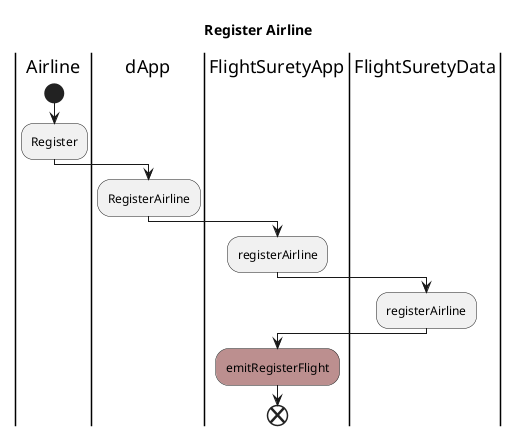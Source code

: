 @startuml
title Register Airline
|Airline|
start
:Register;
|dApp|
:RegisterAirline;
|FlightSuretyApp|
:registerAirline;
|FlightSuretyData|
:registerAirline;
|FlightSuretyApp|
#RosyBrown:emitRegisterFlight;
end
@enduml